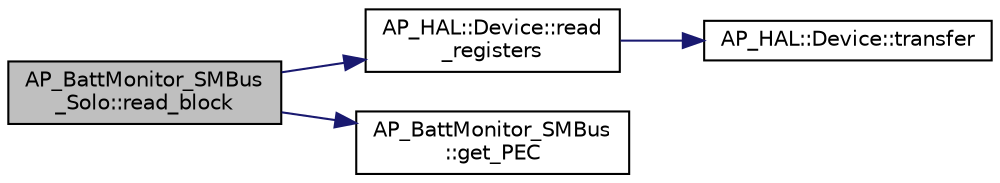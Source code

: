 digraph "AP_BattMonitor_SMBus_Solo::read_block"
{
 // INTERACTIVE_SVG=YES
  edge [fontname="Helvetica",fontsize="10",labelfontname="Helvetica",labelfontsize="10"];
  node [fontname="Helvetica",fontsize="10",shape=record];
  rankdir="LR";
  Node1 [label="AP_BattMonitor_SMBus\l_Solo::read_block",height=0.2,width=0.4,color="black", fillcolor="grey75", style="filled", fontcolor="black"];
  Node1 -> Node2 [color="midnightblue",fontsize="10",style="solid",fontname="Helvetica"];
  Node2 [label="AP_HAL::Device::read\l_registers",height=0.2,width=0.4,color="black", fillcolor="white", style="filled",URL="$classAP__HAL_1_1Device.html#a66215f964cfb5c7421effdb88a749550"];
  Node2 -> Node3 [color="midnightblue",fontsize="10",style="solid",fontname="Helvetica"];
  Node3 [label="AP_HAL::Device::transfer",height=0.2,width=0.4,color="black", fillcolor="white", style="filled",URL="$classAP__HAL_1_1Device.html#a2af24b5f93b678af718b65a606e538b0"];
  Node1 -> Node4 [color="midnightblue",fontsize="10",style="solid",fontname="Helvetica"];
  Node4 [label="AP_BattMonitor_SMBus\l::get_PEC",height=0.2,width=0.4,color="black", fillcolor="white", style="filled",URL="$classAP__BattMonitor__SMBus.html#ad88fac9cbc1513d8cf15dfde6047c2eb",tooltip="get_PEC - calculate packet error correction code of buffer "];
}
